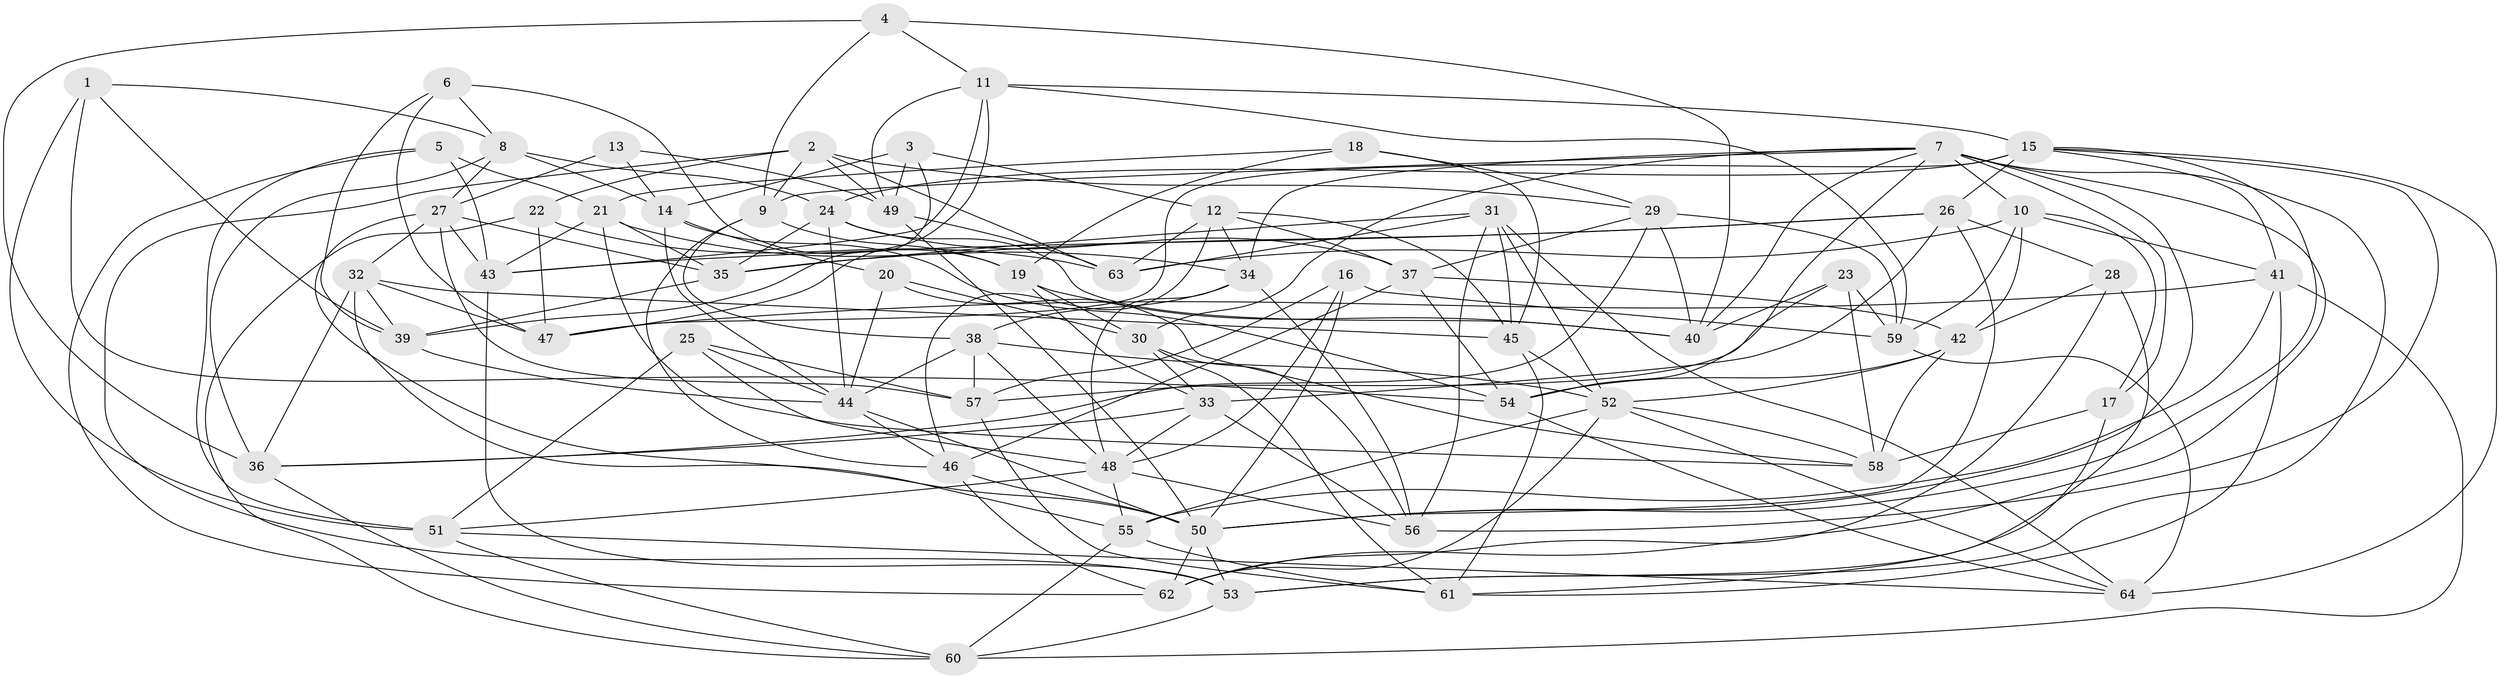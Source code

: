 // original degree distribution, {4: 1.0}
// Generated by graph-tools (version 1.1) at 2025/50/03/09/25 03:50:44]
// undirected, 64 vertices, 186 edges
graph export_dot {
graph [start="1"]
  node [color=gray90,style=filled];
  1;
  2;
  3;
  4;
  5;
  6;
  7;
  8;
  9;
  10;
  11;
  12;
  13;
  14;
  15;
  16;
  17;
  18;
  19;
  20;
  21;
  22;
  23;
  24;
  25;
  26;
  27;
  28;
  29;
  30;
  31;
  32;
  33;
  34;
  35;
  36;
  37;
  38;
  39;
  40;
  41;
  42;
  43;
  44;
  45;
  46;
  47;
  48;
  49;
  50;
  51;
  52;
  53;
  54;
  55;
  56;
  57;
  58;
  59;
  60;
  61;
  62;
  63;
  64;
  1 -- 8 [weight=1.0];
  1 -- 39 [weight=1.0];
  1 -- 51 [weight=1.0];
  1 -- 54 [weight=1.0];
  2 -- 9 [weight=1.0];
  2 -- 22 [weight=1.0];
  2 -- 29 [weight=1.0];
  2 -- 49 [weight=1.0];
  2 -- 53 [weight=1.0];
  2 -- 63 [weight=1.0];
  3 -- 12 [weight=1.0];
  3 -- 14 [weight=1.0];
  3 -- 39 [weight=1.0];
  3 -- 49 [weight=1.0];
  4 -- 9 [weight=1.0];
  4 -- 11 [weight=1.0];
  4 -- 36 [weight=1.0];
  4 -- 40 [weight=1.0];
  5 -- 21 [weight=1.0];
  5 -- 43 [weight=1.0];
  5 -- 51 [weight=1.0];
  5 -- 62 [weight=1.0];
  6 -- 8 [weight=1.0];
  6 -- 19 [weight=1.0];
  6 -- 39 [weight=1.0];
  6 -- 47 [weight=1.0];
  7 -- 9 [weight=1.0];
  7 -- 10 [weight=1.0];
  7 -- 17 [weight=1.0];
  7 -- 30 [weight=1.0];
  7 -- 34 [weight=1.0];
  7 -- 40 [weight=1.0];
  7 -- 50 [weight=1.0];
  7 -- 53 [weight=1.0];
  7 -- 54 [weight=1.0];
  7 -- 62 [weight=1.0];
  8 -- 14 [weight=1.0];
  8 -- 24 [weight=1.0];
  8 -- 27 [weight=1.0];
  8 -- 36 [weight=1.0];
  9 -- 19 [weight=1.0];
  9 -- 38 [weight=1.0];
  9 -- 46 [weight=1.0];
  10 -- 17 [weight=1.0];
  10 -- 41 [weight=1.0];
  10 -- 42 [weight=1.0];
  10 -- 59 [weight=1.0];
  10 -- 63 [weight=1.0];
  11 -- 15 [weight=1.0];
  11 -- 43 [weight=1.0];
  11 -- 47 [weight=1.0];
  11 -- 49 [weight=1.0];
  11 -- 59 [weight=1.0];
  12 -- 34 [weight=1.0];
  12 -- 37 [weight=1.0];
  12 -- 45 [weight=1.0];
  12 -- 46 [weight=1.0];
  12 -- 63 [weight=1.0];
  13 -- 14 [weight=1.0];
  13 -- 27 [weight=2.0];
  13 -- 49 [weight=1.0];
  14 -- 20 [weight=1.0];
  14 -- 44 [weight=1.0];
  14 -- 54 [weight=1.0];
  15 -- 24 [weight=1.0];
  15 -- 26 [weight=1.0];
  15 -- 41 [weight=1.0];
  15 -- 47 [weight=1.0];
  15 -- 50 [weight=1.0];
  15 -- 56 [weight=1.0];
  15 -- 64 [weight=1.0];
  16 -- 48 [weight=1.0];
  16 -- 50 [weight=1.0];
  16 -- 57 [weight=1.0];
  16 -- 59 [weight=1.0];
  17 -- 58 [weight=1.0];
  17 -- 61 [weight=1.0];
  18 -- 19 [weight=1.0];
  18 -- 21 [weight=1.0];
  18 -- 29 [weight=1.0];
  18 -- 45 [weight=1.0];
  19 -- 30 [weight=1.0];
  19 -- 33 [weight=1.0];
  19 -- 40 [weight=1.0];
  20 -- 30 [weight=1.0];
  20 -- 44 [weight=1.0];
  20 -- 58 [weight=1.0];
  21 -- 34 [weight=1.0];
  21 -- 35 [weight=1.0];
  21 -- 43 [weight=1.0];
  21 -- 58 [weight=1.0];
  22 -- 47 [weight=1.0];
  22 -- 60 [weight=1.0];
  22 -- 63 [weight=1.0];
  23 -- 40 [weight=1.0];
  23 -- 57 [weight=1.0];
  23 -- 58 [weight=1.0];
  23 -- 59 [weight=1.0];
  24 -- 35 [weight=1.0];
  24 -- 37 [weight=1.0];
  24 -- 40 [weight=1.0];
  24 -- 44 [weight=1.0];
  25 -- 44 [weight=1.0];
  25 -- 48 [weight=1.0];
  25 -- 51 [weight=1.0];
  25 -- 57 [weight=1.0];
  26 -- 28 [weight=1.0];
  26 -- 33 [weight=1.0];
  26 -- 35 [weight=1.0];
  26 -- 43 [weight=1.0];
  26 -- 50 [weight=1.0];
  27 -- 32 [weight=1.0];
  27 -- 35 [weight=1.0];
  27 -- 43 [weight=1.0];
  27 -- 50 [weight=1.0];
  27 -- 57 [weight=1.0];
  28 -- 42 [weight=1.0];
  28 -- 53 [weight=1.0];
  28 -- 62 [weight=1.0];
  29 -- 36 [weight=1.0];
  29 -- 37 [weight=1.0];
  29 -- 40 [weight=1.0];
  29 -- 59 [weight=1.0];
  30 -- 33 [weight=1.0];
  30 -- 56 [weight=1.0];
  30 -- 61 [weight=1.0];
  31 -- 35 [weight=1.0];
  31 -- 45 [weight=1.0];
  31 -- 52 [weight=1.0];
  31 -- 56 [weight=1.0];
  31 -- 63 [weight=1.0];
  31 -- 64 [weight=1.0];
  32 -- 36 [weight=1.0];
  32 -- 39 [weight=1.0];
  32 -- 45 [weight=1.0];
  32 -- 47 [weight=1.0];
  32 -- 55 [weight=1.0];
  33 -- 36 [weight=1.0];
  33 -- 48 [weight=1.0];
  33 -- 56 [weight=1.0];
  34 -- 38 [weight=1.0];
  34 -- 48 [weight=1.0];
  34 -- 56 [weight=1.0];
  35 -- 39 [weight=1.0];
  36 -- 60 [weight=1.0];
  37 -- 42 [weight=1.0];
  37 -- 46 [weight=1.0];
  37 -- 54 [weight=1.0];
  38 -- 44 [weight=1.0];
  38 -- 48 [weight=1.0];
  38 -- 52 [weight=1.0];
  38 -- 57 [weight=1.0];
  39 -- 44 [weight=1.0];
  41 -- 47 [weight=1.0];
  41 -- 55 [weight=1.0];
  41 -- 60 [weight=1.0];
  41 -- 61 [weight=1.0];
  42 -- 52 [weight=1.0];
  42 -- 54 [weight=1.0];
  42 -- 58 [weight=1.0];
  43 -- 53 [weight=1.0];
  44 -- 46 [weight=1.0];
  44 -- 50 [weight=1.0];
  45 -- 52 [weight=1.0];
  45 -- 61 [weight=1.0];
  46 -- 50 [weight=1.0];
  46 -- 62 [weight=1.0];
  48 -- 51 [weight=1.0];
  48 -- 55 [weight=1.0];
  48 -- 56 [weight=1.0];
  49 -- 50 [weight=1.0];
  49 -- 63 [weight=1.0];
  50 -- 53 [weight=1.0];
  50 -- 62 [weight=1.0];
  51 -- 60 [weight=1.0];
  51 -- 64 [weight=1.0];
  52 -- 55 [weight=1.0];
  52 -- 58 [weight=1.0];
  52 -- 62 [weight=1.0];
  52 -- 64 [weight=1.0];
  53 -- 60 [weight=1.0];
  54 -- 64 [weight=1.0];
  55 -- 60 [weight=1.0];
  55 -- 61 [weight=1.0];
  57 -- 61 [weight=1.0];
  59 -- 64 [weight=1.0];
}
